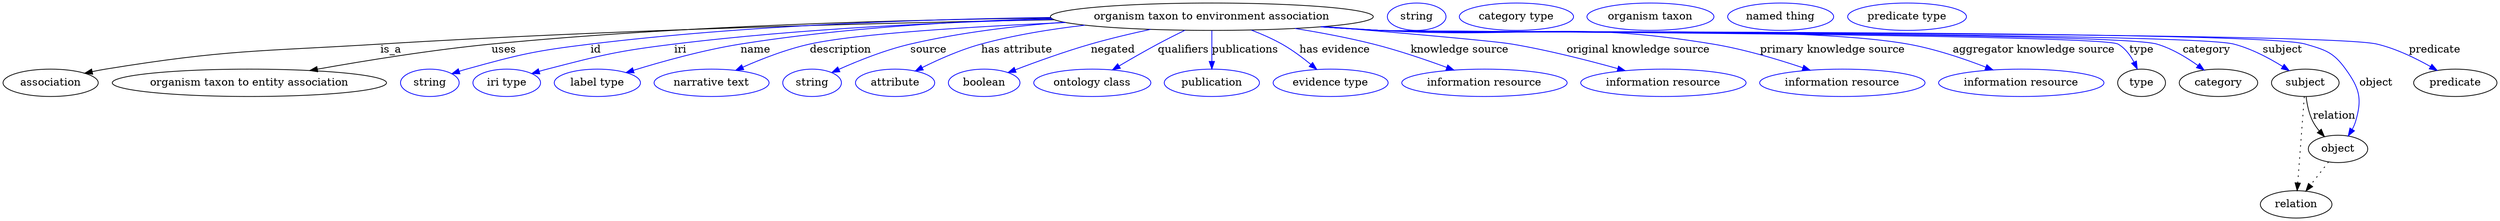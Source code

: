 digraph {
	graph [bb="0,0,3271,283"];
	node [label="\N"];
	"organism taxon to environment association"	[height=0.5,
		label="organism taxon to environment association",
		pos="1583.4,265",
		width=5.8856];
	association	[height=0.5,
		pos="62.394,178",
		width=1.7332];
	"organism taxon to environment association" -> association	[label=is_a,
		lp="508.39,221.5",
		pos="e,106.89,190.69 1376.7,260.99 1157.6,256.94 801.31,247.94 494.39,229 333.59,219.07 292.37,222.16 133.39,196 128,195.11 122.41,194.04 \
116.84,192.87"];
	"organism taxon to entity association"	[height=0.5,
		pos="322.39,178",
		width=5.0009];
	"organism taxon to environment association" -> "organism taxon to entity association"	[label=uses,
		lp="655.89,221.5",
		pos="e,401.53,194.17 1372,263.37 1180.4,261.08 890.37,253.36 639.39,229 562.02,221.49 474.81,207.31 411.48,195.97"];
	id	[color=blue,
		height=0.5,
		label=string,
		pos="558.39,178",
		width=1.0652];
	"organism taxon to environment association" -> id	[color=blue,
		label=id,
		lp="776.39,221.5",
		pos="e,587.38,190 1371.8,263.97 1207.1,261.76 972.99,253.83 769.39,229 696.02,220.05 677.63,215.72 606.39,196 603.28,195.14 600.09,194.18 \
596.89,193.16",
		style=solid];
	iri	[color=blue,
		height=0.5,
		label="iri type",
		pos="659.39,178",
		width=1.2277];
	"organism taxon to environment association" -> iri	[color=blue,
		label=iri,
		lp="887.39,221.5",
		pos="e,692.3,190.2 1375.2,261.58 1234.7,258 1045.3,249.41 879.39,229 804.3,219.76 785.65,214.92 712.39,196 709.02,195.13 705.54,194.16 \
702.06,193.15",
		style=solid];
	name	[color=blue,
		height=0.5,
		label="label type",
		pos="778.39,178",
		width=1.5707];
	"organism taxon to environment association" -> name	[color=blue,
		label=name,
		lp="986.39,221.5",
		pos="e,816.07,191.45 1373.1,262.64 1253.2,259.23 1100.7,250.44 966.39,229 917.72,221.23 863.43,206.07 825.76,194.47",
		style=solid];
	description	[color=blue,
		height=0.5,
		label="narrative text",
		pos="928.39,178",
		width=2.0943];
	"organism taxon to environment association" -> description	[color=blue,
		label=description,
		lp="1096.9,221.5",
		pos="e,959.89,194.44 1391.4,257.38 1267.5,251.93 1118.4,242.82 1056.4,229 1026.3,222.29 993.92,209.59 969.28,198.68",
		style=solid];
	source	[color=blue,
		height=0.5,
		label=string,
		pos="1060.4,178",
		width=1.0652];
	"organism taxon to environment association" -> source	[color=blue,
		label=source,
		lp="1211.4,221.5",
		pos="e,1086,191.59 1388.5,257.92 1323.9,252.96 1252,244.23 1187.4,229 1155.1,221.38 1120.1,207.12 1095,195.78",
		style=solid];
	"has attribute"	[color=blue,
		height=0.5,
		label=attribute,
		pos="1168.4,178",
		width=1.4443];
	"organism taxon to environment association" -> "has attribute"	[color=blue,
		label="has attribute",
		lp="1327.4,221.5",
		pos="e,1195.1,193.74 1416.1,253.89 1371.5,248.7 1323.7,240.86 1280.4,229 1253.9,221.75 1225.7,209.12 1204.2,198.37",
		style=solid];
	negated	[color=blue,
		height=0.5,
		label=boolean,
		pos="1285.4,178",
		width=1.2999];
	"organism taxon to environment association" -> negated	[color=blue,
		label=negated,
		lp="1453.4,221.5",
		pos="e,1316.5,191.48 1502.4,248.28 1477.2,242.83 1449.5,236.25 1424.4,229 1390.8,219.31 1353.6,205.77 1326.1,195.22",
		style=solid];
	qualifiers	[color=blue,
		height=0.5,
		label="ontology class",
		pos="1426.4,178",
		width=2.1304];
	"organism taxon to environment association" -> qualifiers	[color=blue,
		label=qualifiers,
		lp="1545.9,221.5",
		pos="e,1452.9,195.02 1548.1,247.2 1536.6,241.58 1523.9,235.17 1512.4,229 1495.5,219.92 1477,209.3 1461.6,200.19",
		style=solid];
	publications	[color=blue,
		height=0.5,
		label=publication,
		pos="1583.4,178",
		width=1.7332];
	"organism taxon to environment association" -> publications	[color=blue,
		label=publications,
		lp="1627.4,221.5",
		pos="e,1583.4,196.18 1583.4,246.8 1583.4,235.16 1583.4,219.55 1583.4,206.24",
		style=solid];
	"has evidence"	[color=blue,
		height=0.5,
		label="evidence type",
		pos="1739.4,178",
		width=2.0943];
	"organism taxon to environment association" -> "has evidence"	[color=blue,
		label="has evidence",
		lp="1744.9,221.5",
		pos="e,1721.1,195.69 1635.2,247.38 1648.7,242.24 1662.9,236.05 1675.4,229 1688.7,221.48 1702.3,211.34 1713.5,202.15",
		style=solid];
	"knowledge source"	[color=blue,
		height=0.5,
		label="information resource",
		pos="1941.4,178",
		width=3.015];
	"organism taxon to environment association" -> "knowledge source"	[color=blue,
		label="knowledge source",
		lp="1908.9,221.5",
		pos="e,1901.3,194.73 1692.5,249.55 1725.8,244.19 1762.3,237.34 1795.4,229 1828,220.77 1863.8,208.57 1891.8,198.28",
		style=solid];
	"original knowledge source"	[color=blue,
		height=0.5,
		label="information resource",
		pos="2176.4,178",
		width=3.015];
	"organism taxon to environment association" -> "original knowledge source"	[color=blue,
		label="original knowledge source",
		lp="2143.4,221.5",
		pos="e,2126.1,193.96 1730.7,252.04 1832.2,243.6 1953.1,233.1 1977.4,229 2024.7,221.01 2077.2,207.6 2116.5,196.68",
		style=solid];
	"primary knowledge source"	[color=blue,
		height=0.5,
		label="information resource",
		pos="2411.4,178",
		width=3.015];
	"organism taxon to environment association" -> "primary knowledge source"	[color=blue,
		label="primary knowledge source",
		lp="2398.4,221.5",
		pos="e,2369.1,194.59 1730.2,251.97 1754.9,250.16 1780.4,248.42 1804.4,247 1998.4,235.54 2049.6,260.66 2241.4,229 2281.9,222.32 2326.3,\
209.03 2359.6,197.84",
		style=solid];
	"aggregator knowledge source"	[color=blue,
		height=0.5,
		label="information resource",
		pos="2646.4,178",
		width=3.015];
	"organism taxon to environment association" -> "aggregator knowledge source"	[color=blue,
		label="aggregator knowledge source",
		lp="2662.9,221.5",
		pos="e,2609.2,194.92 1728.1,251.81 1753.5,249.97 1779.7,248.27 1804.4,247 1958.2,239.09 2345.7,255.8 2497.4,229 2532.6,222.77 2570.9,\
209.8 2599.8,198.63",
		style=solid];
	type	[height=0.5,
		pos="2804.4,178",
		width=0.86659];
	"organism taxon to environment association" -> type	[color=blue,
		label=type,
		lp="2804.4,221.5",
		pos="e,2798.7,196.14 1726.9,251.74 1752.7,249.89 1779.3,248.2 1804.4,247 1831.3,245.72 2750,242.31 2773.4,229 2782.6,223.75 2789.5,214.53 \
2794.3,205.42",
		style=solid];
	category	[height=0.5,
		pos="2905.4,178",
		width=1.4263];
	"organism taxon to environment association" -> category	[color=blue,
		label=category,
		lp="2889.9,221.5",
		pos="e,2886.5,194.76 1726.9,251.72 1752.7,249.87 1779.3,248.18 1804.4,247 1861,244.33 2770,244.95 2824.4,229 2843.9,223.28 2863.3,211.53 \
2878.3,200.86",
		style=solid];
	subject	[height=0.5,
		pos="3019.4,178",
		width=1.2277];
	"organism taxon to environment association" -> subject	[color=blue,
		label=subject,
		lp="2989.4,221.5",
		pos="e,2998.2,194.06 1726.6,251.71 1752.5,249.85 1779.2,248.17 1804.4,247 1866.6,244.11 2865.1,244.56 2925.4,229 2948.3,223.1 2971.7,\
210.64 2989.5,199.64",
		style=solid];
	object	[height=0.5,
		pos="3062.4,91",
		width=1.0832];
	"organism taxon to environment association" -> object	[color=blue,
		label=object,
		lp="3112.4,178",
		pos="e,3075.8,108.09 1726.3,251.71 1752.2,249.84 1779.1,248.16 1804.4,247 1871.8,243.91 2954.6,248.04 3019.4,229 3046,221.18 3056.2,218.5 \
3072.4,196 3090.7,170.69 3094.3,156.9 3085.4,127 3084.4,123.55 3082.9,120.13 3081.1,116.85",
		style=solid];
	predicate	[height=0.5,
		pos="3216.4,178",
		width=1.5165];
	"organism taxon to environment association" -> predicate	[color=blue,
		label=predicate,
		lp="3189.4,221.5",
		pos="e,3192.6,194.32 1726.3,251.68 1752.2,249.82 1779.1,248.14 1804.4,247 1877,243.71 3042.6,245.78 3113.4,229 3138.3,223.1 3164.2,210.51 \
3183.7,199.43",
		style=solid];
	association_type	[color=blue,
		height=0.5,
		label=string,
		pos="1851.4,265",
		width=1.0652];
	association_category	[color=blue,
		height=0.5,
		label="category type",
		pos="1982.4,265",
		width=2.0762];
	subject -> object	[label=relation,
		lp="3057.4,134.5",
		pos="e,3044.5,107.23 3020.5,159.55 3021.7,149.57 3024.2,137.07 3029.4,127 3031.6,122.68 3034.5,118.52 3037.7,114.66"];
	relation	[height=0.5,
		pos="3007.4,18",
		width=1.2999];
	subject -> relation	[pos="e,3008.7,36.188 3018.1,159.79 3016,132.48 3012,78.994 3009.5,46.38",
		style=dotted];
	"organism taxon to environment association_subject"	[color=blue,
		height=0.5,
		label="organism taxon",
		pos="2158.4,265",
		width=2.3109];
	object -> relation	[pos="e,3020.2,35.54 3049.9,73.889 3043,64.939 3034.2,53.617 3026.4,43.584",
		style=dotted];
	"organism taxon to environment association_object"	[color=blue,
		height=0.5,
		label="named thing",
		pos="2329.4,265",
		width=1.9318];
	"organism taxon to environment association_predicate"	[color=blue,
		height=0.5,
		label="predicate type",
		pos="2495.4,265",
		width=2.1665];
}
